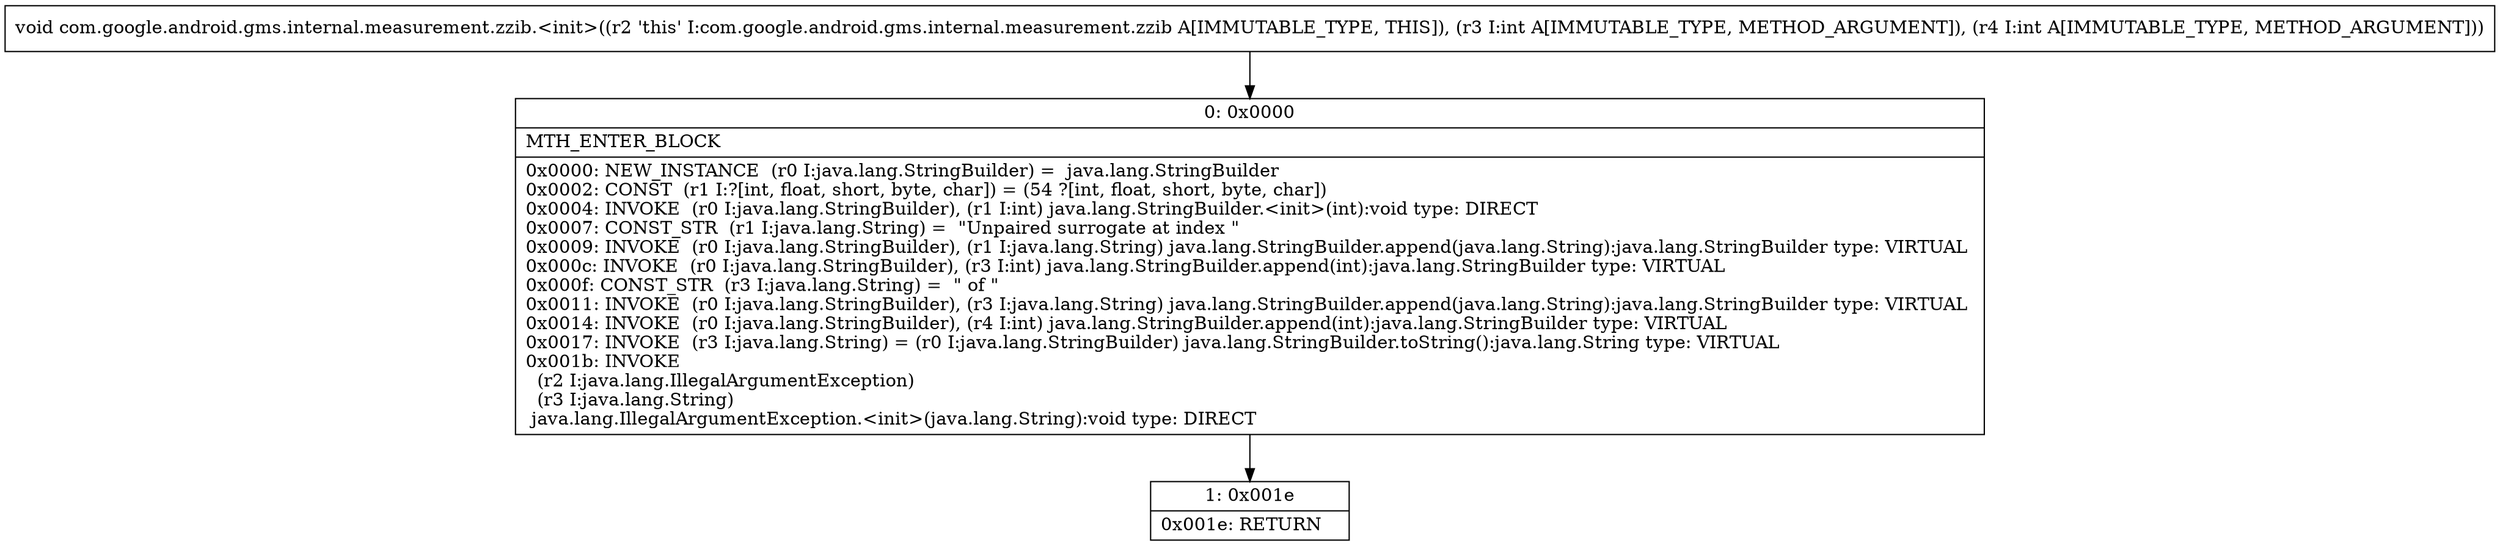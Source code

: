 digraph "CFG forcom.google.android.gms.internal.measurement.zzib.\<init\>(II)V" {
Node_0 [shape=record,label="{0\:\ 0x0000|MTH_ENTER_BLOCK\l|0x0000: NEW_INSTANCE  (r0 I:java.lang.StringBuilder) =  java.lang.StringBuilder \l0x0002: CONST  (r1 I:?[int, float, short, byte, char]) = (54 ?[int, float, short, byte, char]) \l0x0004: INVOKE  (r0 I:java.lang.StringBuilder), (r1 I:int) java.lang.StringBuilder.\<init\>(int):void type: DIRECT \l0x0007: CONST_STR  (r1 I:java.lang.String) =  \"Unpaired surrogate at index \" \l0x0009: INVOKE  (r0 I:java.lang.StringBuilder), (r1 I:java.lang.String) java.lang.StringBuilder.append(java.lang.String):java.lang.StringBuilder type: VIRTUAL \l0x000c: INVOKE  (r0 I:java.lang.StringBuilder), (r3 I:int) java.lang.StringBuilder.append(int):java.lang.StringBuilder type: VIRTUAL \l0x000f: CONST_STR  (r3 I:java.lang.String) =  \" of \" \l0x0011: INVOKE  (r0 I:java.lang.StringBuilder), (r3 I:java.lang.String) java.lang.StringBuilder.append(java.lang.String):java.lang.StringBuilder type: VIRTUAL \l0x0014: INVOKE  (r0 I:java.lang.StringBuilder), (r4 I:int) java.lang.StringBuilder.append(int):java.lang.StringBuilder type: VIRTUAL \l0x0017: INVOKE  (r3 I:java.lang.String) = (r0 I:java.lang.StringBuilder) java.lang.StringBuilder.toString():java.lang.String type: VIRTUAL \l0x001b: INVOKE  \l  (r2 I:java.lang.IllegalArgumentException)\l  (r3 I:java.lang.String)\l java.lang.IllegalArgumentException.\<init\>(java.lang.String):void type: DIRECT \l}"];
Node_1 [shape=record,label="{1\:\ 0x001e|0x001e: RETURN   \l}"];
MethodNode[shape=record,label="{void com.google.android.gms.internal.measurement.zzib.\<init\>((r2 'this' I:com.google.android.gms.internal.measurement.zzib A[IMMUTABLE_TYPE, THIS]), (r3 I:int A[IMMUTABLE_TYPE, METHOD_ARGUMENT]), (r4 I:int A[IMMUTABLE_TYPE, METHOD_ARGUMENT])) }"];
MethodNode -> Node_0;
Node_0 -> Node_1;
}

